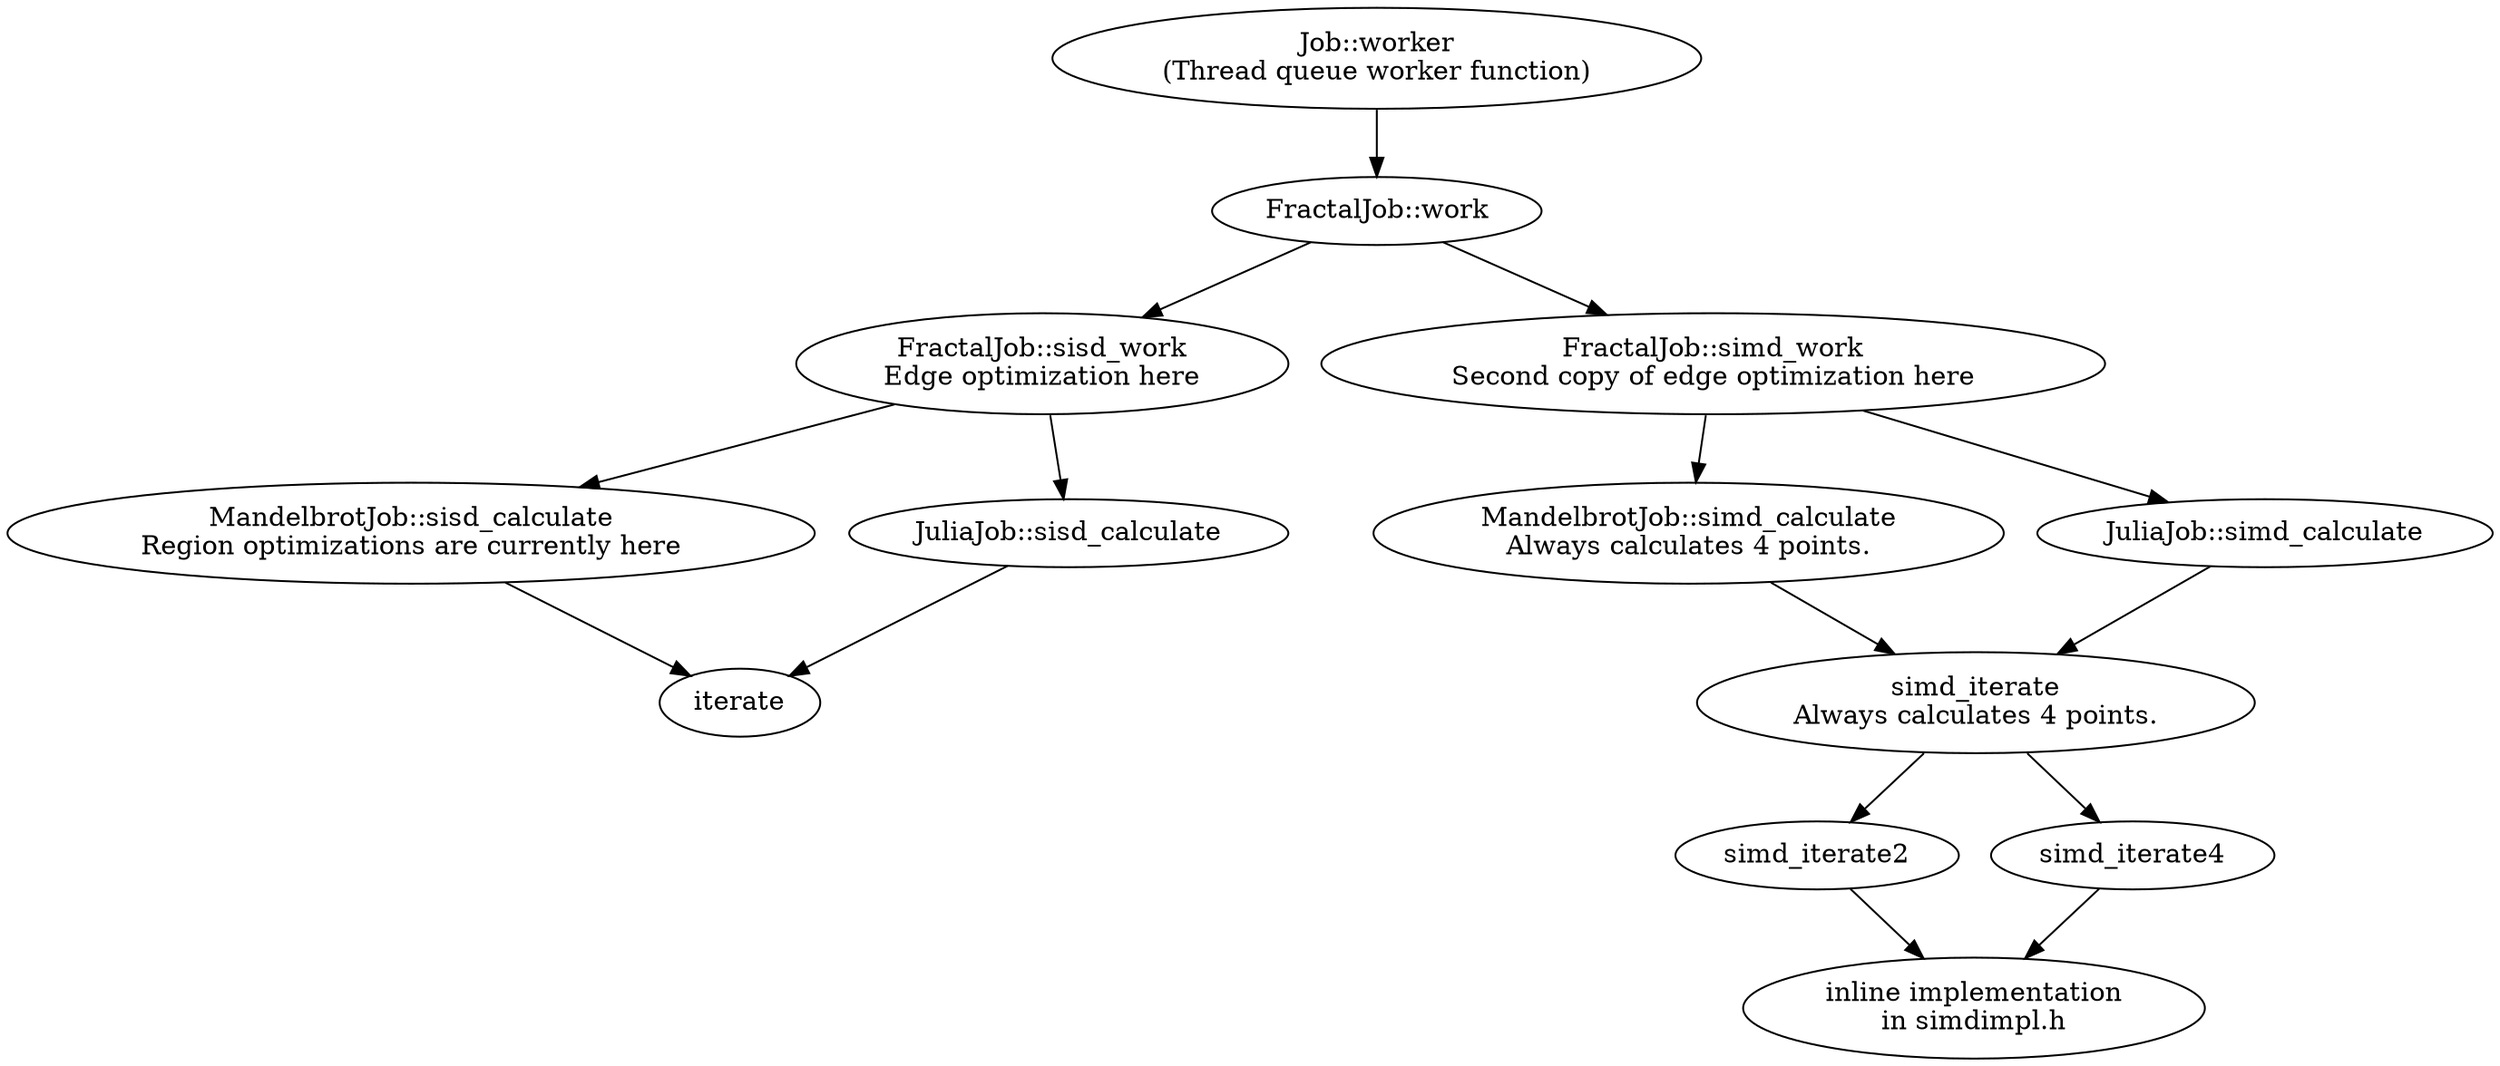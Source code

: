 digraph calltree {

  Job_worker -> FractalJob_work;
  Job_worker[label="Job::worker\n(Thread queue worker function)"];

  FractalJob_work -> FractalJob_sisd_work;
  FractalJob_work -> FractalJob_simd_work;
  FractalJob_work[label="FractalJob::work"];

  FractalJob_sisd_work -> MandelbrotJob_sisd_calculate;
  FractalJob_sisd_work -> JuliaJob_sisd_calculate;
  FractalJob_sisd_work[label="FractalJob::sisd_work\nEdge optimization here"];
  # The design is wrong; edge optimization should be in FractalJob::work.

  FractalJob_simd_work -> MandelbrotJob_simd_calculate;
  FractalJob_simd_work -> JuliaJob_simd_calculate;
  FractalJob_simd_work[label="FractalJob::simd_work\nSecond copy of edge optimization here"];

  MandelbrotJob_sisd_calculate -> iterate;
  MandelbrotJob_sisd_calculate[label="MandelbrotJob::sisd_calculate\nRegion optimizations are currently here"];
  # The region optimizations are entirely missing from the SIMD code path.
  # Again the design is wrong.

  MandelbrotJob_simd_calculate -> simd_iterate;
  MandelbrotJob_simd_calculate[label="MandelbrotJob::simd_calculate\nAlways calculates 4 points."];

  JuliaJob_sisd_calculate -> iterate;
  JuliaJob_sisd_calculate[label="JuliaJob::sisd_calculate"];

  JuliaJob_simd_calculate -> simd_iterate;
  JuliaJob_simd_calculate[label="JuliaJob::simd_calculate"];

  simd_iterate -> simd_iterate2;
  simd_iterate -> simd_iterate4;
  simd_iterate[label="simd_iterate\nAlways calculates 4 points."];

  simd_iterate2 -> simdimpl_h;
  simd_iterate4 -> simdimpl_h;
  simdimpl_h[label="inline implementation\nin simdimpl.h"];
  
}